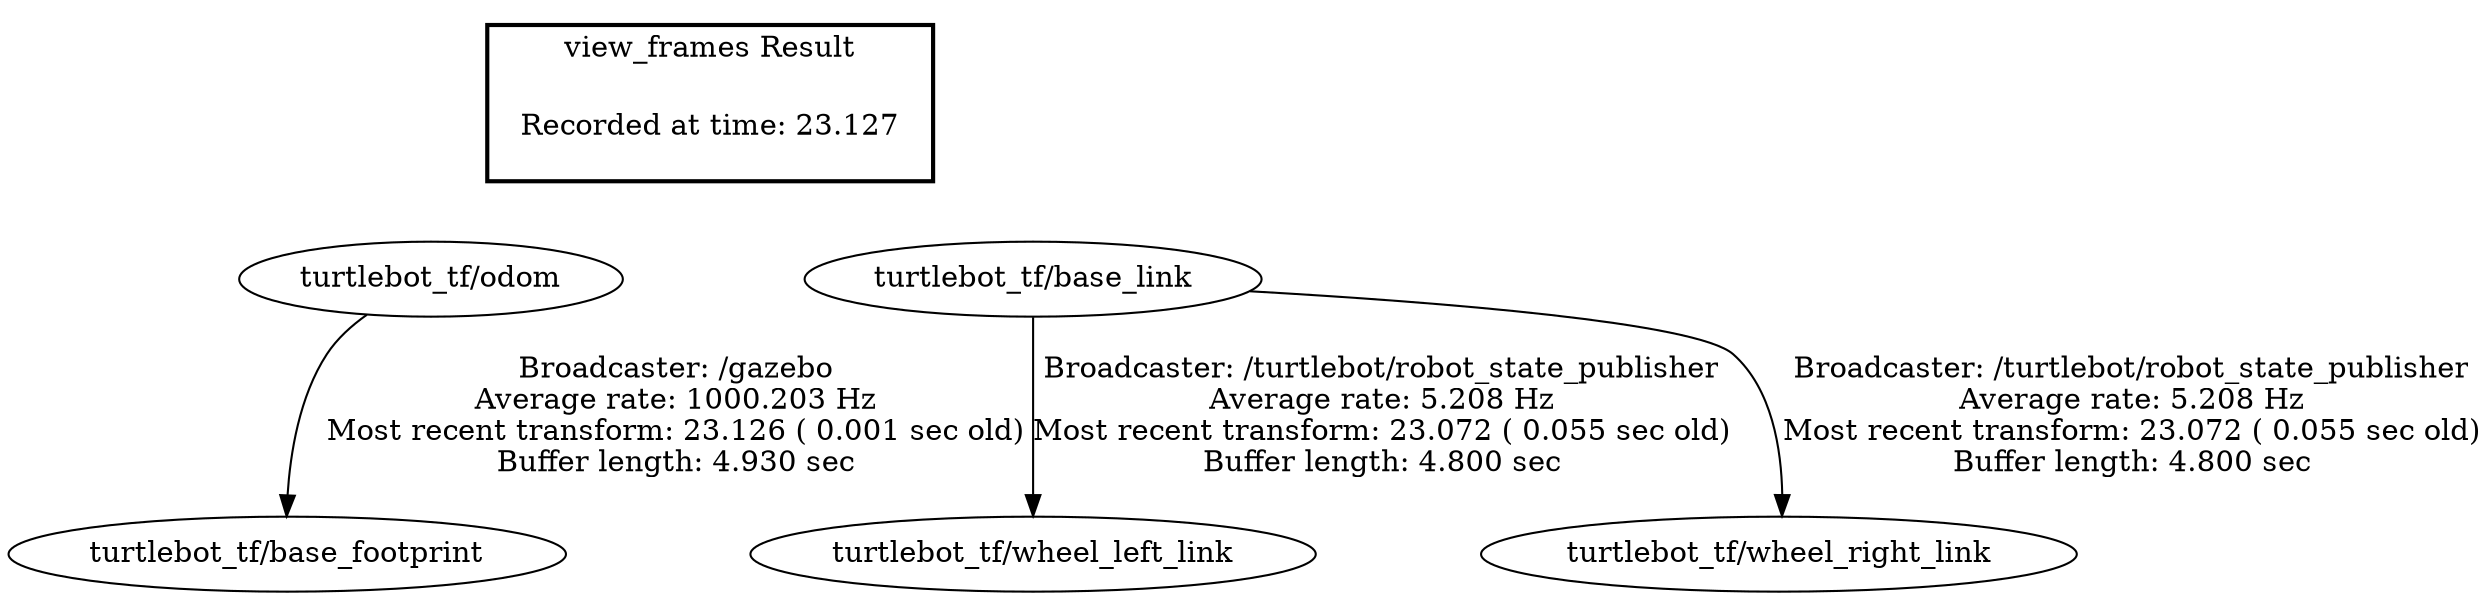 digraph G {
"turtlebot_tf/odom" -> "turtlebot_tf/base_footprint"[label="Broadcaster: /gazebo\nAverage rate: 1000.203 Hz\nMost recent transform: 23.126 ( 0.001 sec old)\nBuffer length: 4.930 sec\n"];
"turtlebot_tf/base_link" -> "turtlebot_tf/wheel_left_link"[label="Broadcaster: /turtlebot/robot_state_publisher\nAverage rate: 5.208 Hz\nMost recent transform: 23.072 ( 0.055 sec old)\nBuffer length: 4.800 sec\n"];
"turtlebot_tf/base_link" -> "turtlebot_tf/wheel_right_link"[label="Broadcaster: /turtlebot/robot_state_publisher\nAverage rate: 5.208 Hz\nMost recent transform: 23.072 ( 0.055 sec old)\nBuffer length: 4.800 sec\n"];
edge [style=invis];
 subgraph cluster_legend { style=bold; color=black; label ="view_frames Result";
"Recorded at time: 23.127"[ shape=plaintext ] ;
 }->"turtlebot_tf/odom";
edge [style=invis];
 subgraph cluster_legend { style=bold; color=black; label ="view_frames Result";
"Recorded at time: 23.127"[ shape=plaintext ] ;
 }->"turtlebot_tf/base_link";
}